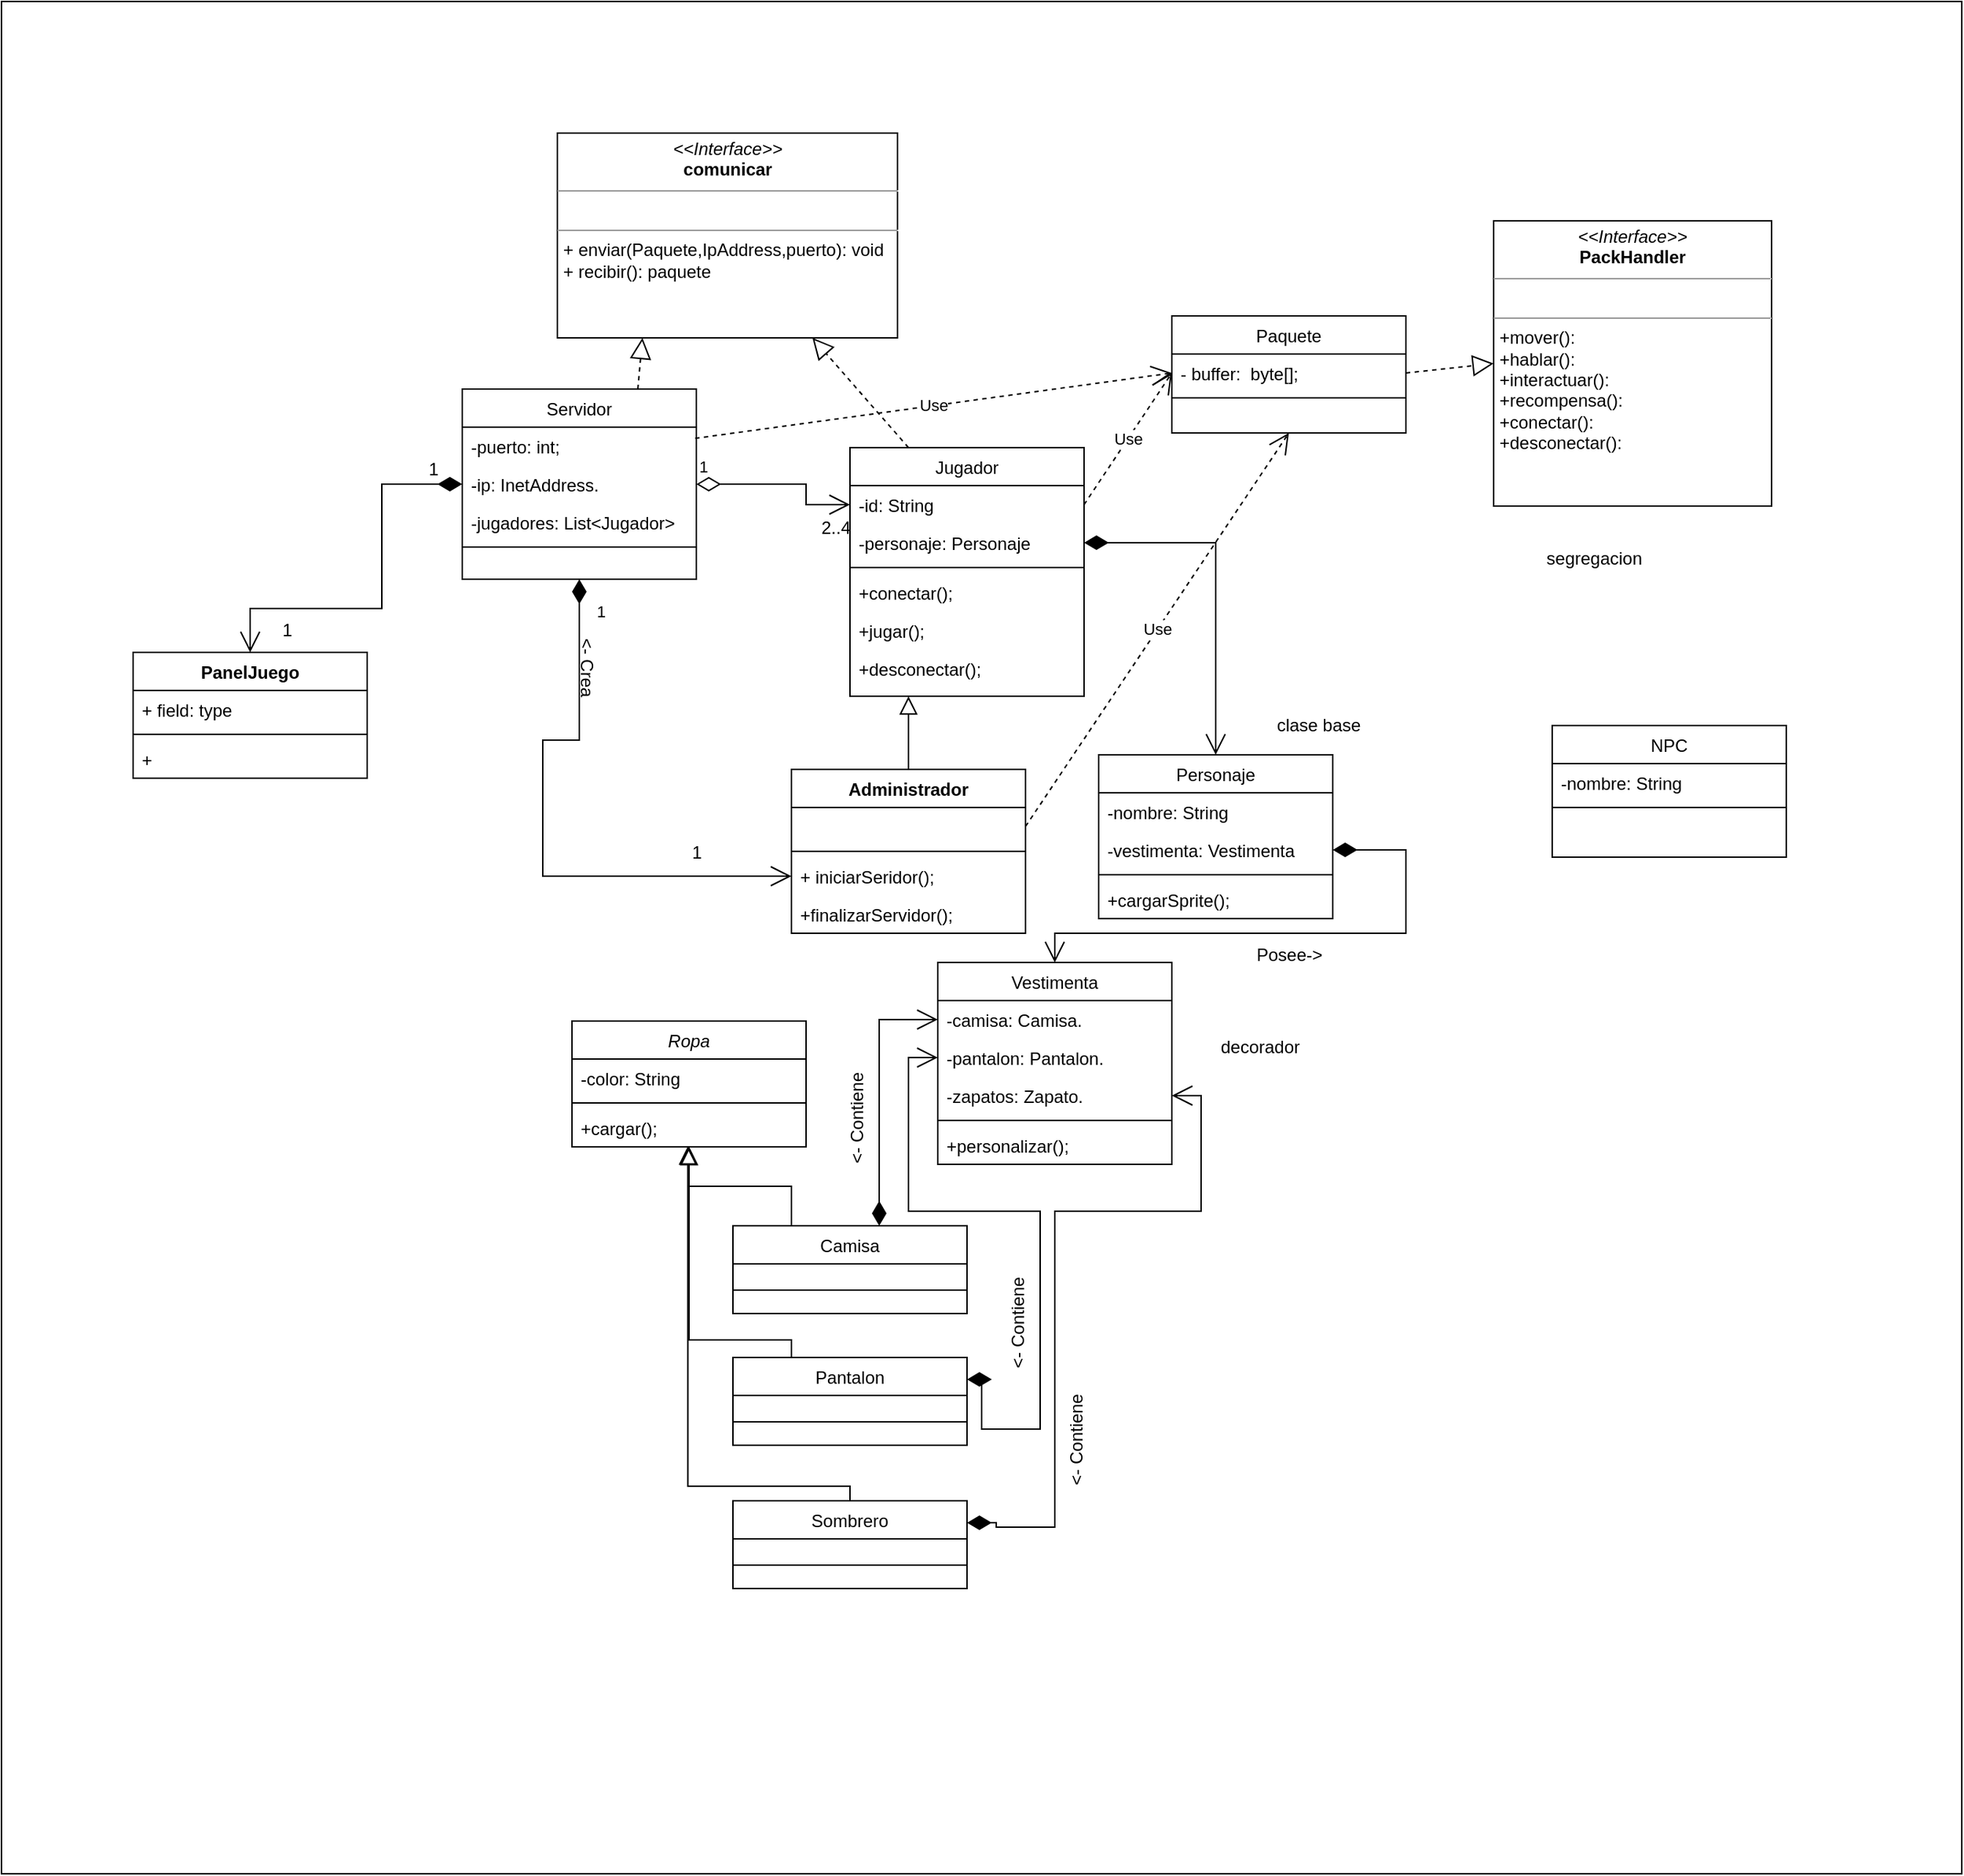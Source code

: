 <mxfile version="20.8.16" type="device" pages="2"><diagram id="C5RBs43oDa-KdzZeNtuy" name="Page-1"><mxGraphModel dx="2208" dy="1030" grid="1" gridSize="10" guides="1" tooltips="1" connect="1" arrows="1" fold="1" page="1" pageScale="1" pageWidth="1400" pageHeight="1400" math="0" shadow="0"><root><mxCell id="WIyWlLk6GJQsqaUBKTNV-0"/><mxCell id="WIyWlLk6GJQsqaUBKTNV-1" parent="WIyWlLk6GJQsqaUBKTNV-0"/><mxCell id="Hd6F01MIzJ3gEb8PlWLb-43" value="" style="rounded=0;whiteSpace=wrap;html=1;strokeColor=#000000;fillColor=none;" parent="WIyWlLk6GJQsqaUBKTNV-1" vertex="1"><mxGeometry x="30" y="30" width="1340" height="1280" as="geometry"/></mxCell><mxCell id="MxCL8MD8h3eXffwUPaqY-0" value="Servidor" style="swimlane;fontStyle=0;align=center;verticalAlign=top;childLayout=stackLayout;horizontal=1;startSize=26;horizontalStack=0;resizeParent=1;resizeLast=0;collapsible=1;marginBottom=0;rounded=0;shadow=0;strokeWidth=1;" vertex="1" parent="WIyWlLk6GJQsqaUBKTNV-1"><mxGeometry x="345" y="295" width="160" height="130" as="geometry"><mxRectangle x="130" y="380" width="160" height="26" as="alternateBounds"/></mxGeometry></mxCell><mxCell id="MxCL8MD8h3eXffwUPaqY-1" value="-puerto: int; " style="text;align=left;verticalAlign=top;spacingLeft=4;spacingRight=4;overflow=hidden;rotatable=0;points=[[0,0.5],[1,0.5]];portConstraint=eastwest;" vertex="1" parent="MxCL8MD8h3eXffwUPaqY-0"><mxGeometry y="26" width="160" height="26" as="geometry"/></mxCell><mxCell id="MxCL8MD8h3eXffwUPaqY-2" value="-ip: InetAddress. " style="text;align=left;verticalAlign=top;spacingLeft=4;spacingRight=4;overflow=hidden;rotatable=0;points=[[0,0.5],[1,0.5]];portConstraint=eastwest;rounded=0;shadow=0;html=0;" vertex="1" parent="MxCL8MD8h3eXffwUPaqY-0"><mxGeometry y="52" width="160" height="26" as="geometry"/></mxCell><mxCell id="MxCL8MD8h3eXffwUPaqY-3" value="-jugadores: List&lt;Jugador&gt;" style="text;align=left;verticalAlign=top;spacingLeft=4;spacingRight=4;overflow=hidden;rotatable=0;points=[[0,0.5],[1,0.5]];portConstraint=eastwest;rounded=0;shadow=0;html=0;" vertex="1" parent="MxCL8MD8h3eXffwUPaqY-0"><mxGeometry y="78" width="160" height="26" as="geometry"/></mxCell><mxCell id="MxCL8MD8h3eXffwUPaqY-4" value="" style="line;html=1;strokeWidth=1;align=left;verticalAlign=middle;spacingTop=-1;spacingLeft=3;spacingRight=3;rotatable=0;labelPosition=right;points=[];portConstraint=eastwest;" vertex="1" parent="MxCL8MD8h3eXffwUPaqY-0"><mxGeometry y="104" width="160" height="8" as="geometry"/></mxCell><mxCell id="MxCL8MD8h3eXffwUPaqY-5" value="Jugador" style="swimlane;fontStyle=0;align=center;verticalAlign=top;childLayout=stackLayout;horizontal=1;startSize=26;horizontalStack=0;resizeParent=1;resizeLast=0;collapsible=1;marginBottom=0;rounded=0;shadow=0;strokeWidth=1;" vertex="1" parent="WIyWlLk6GJQsqaUBKTNV-1"><mxGeometry x="610" y="335" width="160" height="170" as="geometry"><mxRectangle x="340" y="380" width="170" height="26" as="alternateBounds"/></mxGeometry></mxCell><mxCell id="MxCL8MD8h3eXffwUPaqY-6" value="-id: String" style="text;align=left;verticalAlign=top;spacingLeft=4;spacingRight=4;overflow=hidden;rotatable=0;points=[[0,0.5],[1,0.5]];portConstraint=eastwest;" vertex="1" parent="MxCL8MD8h3eXffwUPaqY-5"><mxGeometry y="26" width="160" height="26" as="geometry"/></mxCell><mxCell id="MxCL8MD8h3eXffwUPaqY-7" value="-personaje: Personaje" style="text;align=left;verticalAlign=top;spacingLeft=4;spacingRight=4;overflow=hidden;rotatable=0;points=[[0,0.5],[1,0.5]];portConstraint=eastwest;" vertex="1" parent="MxCL8MD8h3eXffwUPaqY-5"><mxGeometry y="52" width="160" height="26" as="geometry"/></mxCell><mxCell id="MxCL8MD8h3eXffwUPaqY-8" value="" style="line;html=1;strokeWidth=1;align=left;verticalAlign=middle;spacingTop=-1;spacingLeft=3;spacingRight=3;rotatable=0;labelPosition=right;points=[];portConstraint=eastwest;" vertex="1" parent="MxCL8MD8h3eXffwUPaqY-5"><mxGeometry y="78" width="160" height="8" as="geometry"/></mxCell><mxCell id="MxCL8MD8h3eXffwUPaqY-9" value="+conectar(); " style="text;align=left;verticalAlign=top;spacingLeft=4;spacingRight=4;overflow=hidden;rotatable=0;points=[[0,0.5],[1,0.5]];portConstraint=eastwest;" vertex="1" parent="MxCL8MD8h3eXffwUPaqY-5"><mxGeometry y="86" width="160" height="26" as="geometry"/></mxCell><mxCell id="MxCL8MD8h3eXffwUPaqY-10" value="+jugar(); " style="text;align=left;verticalAlign=top;spacingLeft=4;spacingRight=4;overflow=hidden;rotatable=0;points=[[0,0.5],[1,0.5]];portConstraint=eastwest;" vertex="1" parent="MxCL8MD8h3eXffwUPaqY-5"><mxGeometry y="112" width="160" height="26" as="geometry"/></mxCell><mxCell id="MxCL8MD8h3eXffwUPaqY-11" value="+desconectar(); " style="text;align=left;verticalAlign=top;spacingLeft=4;spacingRight=4;overflow=hidden;rotatable=0;points=[[0,0.5],[1,0.5]];portConstraint=eastwest;" vertex="1" parent="MxCL8MD8h3eXffwUPaqY-5"><mxGeometry y="138" width="160" height="26" as="geometry"/></mxCell><mxCell id="MxCL8MD8h3eXffwUPaqY-12" value="Paquete" style="swimlane;fontStyle=0;align=center;verticalAlign=top;childLayout=stackLayout;horizontal=1;startSize=26;horizontalStack=0;resizeParent=1;resizeLast=0;collapsible=1;marginBottom=0;rounded=0;shadow=0;strokeWidth=1;" vertex="1" parent="WIyWlLk6GJQsqaUBKTNV-1"><mxGeometry x="830" y="245" width="160" height="80" as="geometry"><mxRectangle x="550" y="140" width="160" height="26" as="alternateBounds"/></mxGeometry></mxCell><mxCell id="MxCL8MD8h3eXffwUPaqY-13" value="- buffer:  byte[]; " style="text;align=left;verticalAlign=top;spacingLeft=4;spacingRight=4;overflow=hidden;rotatable=0;points=[[0,0.5],[1,0.5]];portConstraint=eastwest;" vertex="1" parent="MxCL8MD8h3eXffwUPaqY-12"><mxGeometry y="26" width="160" height="26" as="geometry"/></mxCell><mxCell id="MxCL8MD8h3eXffwUPaqY-14" value="" style="line;html=1;strokeWidth=1;align=left;verticalAlign=middle;spacingTop=-1;spacingLeft=3;spacingRight=3;rotatable=0;labelPosition=right;points=[];portConstraint=eastwest;" vertex="1" parent="MxCL8MD8h3eXffwUPaqY-12"><mxGeometry y="52" width="160" height="8" as="geometry"/></mxCell><mxCell id="MxCL8MD8h3eXffwUPaqY-15" value="Personaje" style="swimlane;fontStyle=0;align=center;verticalAlign=top;childLayout=stackLayout;horizontal=1;startSize=26;horizontalStack=0;resizeParent=1;resizeLast=0;collapsible=1;marginBottom=0;rounded=0;shadow=0;strokeWidth=1;" vertex="1" parent="WIyWlLk6GJQsqaUBKTNV-1"><mxGeometry x="780" y="545" width="160" height="112" as="geometry"><mxRectangle x="340" y="380" width="170" height="26" as="alternateBounds"/></mxGeometry></mxCell><mxCell id="MxCL8MD8h3eXffwUPaqY-16" value="-nombre: String" style="text;align=left;verticalAlign=top;spacingLeft=4;spacingRight=4;overflow=hidden;rotatable=0;points=[[0,0.5],[1,0.5]];portConstraint=eastwest;" vertex="1" parent="MxCL8MD8h3eXffwUPaqY-15"><mxGeometry y="26" width="160" height="26" as="geometry"/></mxCell><mxCell id="MxCL8MD8h3eXffwUPaqY-17" value="-vestimenta: Vestimenta" style="text;align=left;verticalAlign=top;spacingLeft=4;spacingRight=4;overflow=hidden;rotatable=0;points=[[0,0.5],[1,0.5]];portConstraint=eastwest;" vertex="1" parent="MxCL8MD8h3eXffwUPaqY-15"><mxGeometry y="52" width="160" height="26" as="geometry"/></mxCell><mxCell id="MxCL8MD8h3eXffwUPaqY-18" value="" style="line;html=1;strokeWidth=1;align=left;verticalAlign=middle;spacingTop=-1;spacingLeft=3;spacingRight=3;rotatable=0;labelPosition=right;points=[];portConstraint=eastwest;" vertex="1" parent="MxCL8MD8h3eXffwUPaqY-15"><mxGeometry y="78" width="160" height="8" as="geometry"/></mxCell><mxCell id="MxCL8MD8h3eXffwUPaqY-19" value="+cargarSprite(); " style="text;align=left;verticalAlign=top;spacingLeft=4;spacingRight=4;overflow=hidden;rotatable=0;points=[[0,0.5],[1,0.5]];portConstraint=eastwest;" vertex="1" parent="MxCL8MD8h3eXffwUPaqY-15"><mxGeometry y="86" width="160" height="26" as="geometry"/></mxCell><mxCell id="MxCL8MD8h3eXffwUPaqY-20" value="Vestimenta" style="swimlane;fontStyle=0;align=center;verticalAlign=top;childLayout=stackLayout;horizontal=1;startSize=26;horizontalStack=0;resizeParent=1;resizeLast=0;collapsible=1;marginBottom=0;rounded=0;shadow=0;strokeWidth=1;" vertex="1" parent="WIyWlLk6GJQsqaUBKTNV-1"><mxGeometry x="670" y="687" width="160" height="138" as="geometry"><mxRectangle x="340" y="380" width="170" height="26" as="alternateBounds"/></mxGeometry></mxCell><mxCell id="MxCL8MD8h3eXffwUPaqY-21" value="-camisa: Camisa. " style="text;align=left;verticalAlign=top;spacingLeft=4;spacingRight=4;overflow=hidden;rotatable=0;points=[[0,0.5],[1,0.5]];portConstraint=eastwest;" vertex="1" parent="MxCL8MD8h3eXffwUPaqY-20"><mxGeometry y="26" width="160" height="26" as="geometry"/></mxCell><mxCell id="MxCL8MD8h3eXffwUPaqY-22" value="-pantalon: Pantalon. " style="text;align=left;verticalAlign=top;spacingLeft=4;spacingRight=4;overflow=hidden;rotatable=0;points=[[0,0.5],[1,0.5]];portConstraint=eastwest;" vertex="1" parent="MxCL8MD8h3eXffwUPaqY-20"><mxGeometry y="52" width="160" height="26" as="geometry"/></mxCell><mxCell id="MxCL8MD8h3eXffwUPaqY-23" value="-zapatos: Zapato. " style="text;align=left;verticalAlign=top;spacingLeft=4;spacingRight=4;overflow=hidden;rotatable=0;points=[[0,0.5],[1,0.5]];portConstraint=eastwest;" vertex="1" parent="MxCL8MD8h3eXffwUPaqY-20"><mxGeometry y="78" width="160" height="26" as="geometry"/></mxCell><mxCell id="MxCL8MD8h3eXffwUPaqY-24" value="" style="line;html=1;strokeWidth=1;align=left;verticalAlign=middle;spacingTop=-1;spacingLeft=3;spacingRight=3;rotatable=0;labelPosition=right;points=[];portConstraint=eastwest;" vertex="1" parent="MxCL8MD8h3eXffwUPaqY-20"><mxGeometry y="104" width="160" height="8" as="geometry"/></mxCell><mxCell id="MxCL8MD8h3eXffwUPaqY-25" value="+personalizar(); " style="text;align=left;verticalAlign=top;spacingLeft=4;spacingRight=4;overflow=hidden;rotatable=0;points=[[0,0.5],[1,0.5]];portConstraint=eastwest;" vertex="1" parent="MxCL8MD8h3eXffwUPaqY-20"><mxGeometry y="112" width="160" height="26" as="geometry"/></mxCell><mxCell id="MxCL8MD8h3eXffwUPaqY-26" value="Camisa" style="swimlane;fontStyle=0;align=center;verticalAlign=top;childLayout=stackLayout;horizontal=1;startSize=26;horizontalStack=0;resizeParent=1;resizeParentMax=0;resizeLast=0;collapsible=1;marginBottom=0;" vertex="1" parent="WIyWlLk6GJQsqaUBKTNV-1"><mxGeometry x="530" y="867" width="160" height="60" as="geometry"/></mxCell><mxCell id="MxCL8MD8h3eXffwUPaqY-27" value=" " style="text;strokeColor=none;fillColor=none;align=left;verticalAlign=top;spacingLeft=4;spacingRight=4;overflow=hidden;rotatable=0;points=[[0,0.5],[1,0.5]];portConstraint=eastwest;" vertex="1" parent="MxCL8MD8h3eXffwUPaqY-26"><mxGeometry y="26" width="160" height="14" as="geometry"/></mxCell><mxCell id="MxCL8MD8h3eXffwUPaqY-28" value="" style="line;strokeWidth=1;fillColor=none;align=left;verticalAlign=middle;spacingTop=-1;spacingLeft=3;spacingRight=3;rotatable=0;labelPosition=right;points=[];portConstraint=eastwest;strokeColor=inherit;" vertex="1" parent="MxCL8MD8h3eXffwUPaqY-26"><mxGeometry y="40" width="160" height="8" as="geometry"/></mxCell><mxCell id="MxCL8MD8h3eXffwUPaqY-29" value=" " style="text;strokeColor=none;fillColor=none;align=left;verticalAlign=top;spacingLeft=4;spacingRight=4;overflow=hidden;rotatable=0;points=[[0,0.5],[1,0.5]];portConstraint=eastwest;" vertex="1" parent="MxCL8MD8h3eXffwUPaqY-26"><mxGeometry y="48" width="160" height="12" as="geometry"/></mxCell><mxCell id="MxCL8MD8h3eXffwUPaqY-30" value="Pantalon" style="swimlane;fontStyle=0;align=center;verticalAlign=top;childLayout=stackLayout;horizontal=1;startSize=26;horizontalStack=0;resizeParent=1;resizeParentMax=0;resizeLast=0;collapsible=1;marginBottom=0;" vertex="1" parent="WIyWlLk6GJQsqaUBKTNV-1"><mxGeometry x="530" y="957" width="160" height="60" as="geometry"/></mxCell><mxCell id="MxCL8MD8h3eXffwUPaqY-31" value=" " style="text;strokeColor=none;fillColor=none;align=left;verticalAlign=top;spacingLeft=4;spacingRight=4;overflow=hidden;rotatable=0;points=[[0,0.5],[1,0.5]];portConstraint=eastwest;" vertex="1" parent="MxCL8MD8h3eXffwUPaqY-30"><mxGeometry y="26" width="160" height="14" as="geometry"/></mxCell><mxCell id="MxCL8MD8h3eXffwUPaqY-32" value="" style="line;strokeWidth=1;fillColor=none;align=left;verticalAlign=middle;spacingTop=-1;spacingLeft=3;spacingRight=3;rotatable=0;labelPosition=right;points=[];portConstraint=eastwest;strokeColor=inherit;" vertex="1" parent="MxCL8MD8h3eXffwUPaqY-30"><mxGeometry y="40" width="160" height="8" as="geometry"/></mxCell><mxCell id="MxCL8MD8h3eXffwUPaqY-33" value=" " style="text;strokeColor=none;fillColor=none;align=left;verticalAlign=top;spacingLeft=4;spacingRight=4;overflow=hidden;rotatable=0;points=[[0,0.5],[1,0.5]];portConstraint=eastwest;" vertex="1" parent="MxCL8MD8h3eXffwUPaqY-30"><mxGeometry y="48" width="160" height="12" as="geometry"/></mxCell><mxCell id="MxCL8MD8h3eXffwUPaqY-34" value="Sombrero" style="swimlane;fontStyle=0;align=center;verticalAlign=top;childLayout=stackLayout;horizontal=1;startSize=26;horizontalStack=0;resizeParent=1;resizeParentMax=0;resizeLast=0;collapsible=1;marginBottom=0;" vertex="1" parent="WIyWlLk6GJQsqaUBKTNV-1"><mxGeometry x="530" y="1055" width="160" height="60" as="geometry"/></mxCell><mxCell id="MxCL8MD8h3eXffwUPaqY-35" value=" " style="text;strokeColor=none;fillColor=none;align=left;verticalAlign=top;spacingLeft=4;spacingRight=4;overflow=hidden;rotatable=0;points=[[0,0.5],[1,0.5]];portConstraint=eastwest;" vertex="1" parent="MxCL8MD8h3eXffwUPaqY-34"><mxGeometry y="26" width="160" height="14" as="geometry"/></mxCell><mxCell id="MxCL8MD8h3eXffwUPaqY-36" value="" style="line;strokeWidth=1;fillColor=none;align=left;verticalAlign=middle;spacingTop=-1;spacingLeft=3;spacingRight=3;rotatable=0;labelPosition=right;points=[];portConstraint=eastwest;strokeColor=inherit;" vertex="1" parent="MxCL8MD8h3eXffwUPaqY-34"><mxGeometry y="40" width="160" height="8" as="geometry"/></mxCell><mxCell id="MxCL8MD8h3eXffwUPaqY-37" value=" " style="text;strokeColor=none;fillColor=none;align=left;verticalAlign=top;spacingLeft=4;spacingRight=4;overflow=hidden;rotatable=0;points=[[0,0.5],[1,0.5]];portConstraint=eastwest;" vertex="1" parent="MxCL8MD8h3eXffwUPaqY-34"><mxGeometry y="48" width="160" height="12" as="geometry"/></mxCell><mxCell id="MxCL8MD8h3eXffwUPaqY-38" value="" style="endArrow=open;html=1;endSize=12;startArrow=diamondThin;startSize=14;startFill=1;edgeStyle=orthogonalEdgeStyle;align=left;verticalAlign=bottom;rounded=0;entryX=0.5;entryY=0;entryDx=0;entryDy=0;exitX=1;exitY=0.5;exitDx=0;exitDy=0;" edge="1" parent="WIyWlLk6GJQsqaUBKTNV-1" source="MxCL8MD8h3eXffwUPaqY-7" target="MxCL8MD8h3eXffwUPaqY-15"><mxGeometry x="-1" y="3" relative="1" as="geometry"><mxPoint x="790" y="425" as="sourcePoint"/><mxPoint x="620" y="314" as="targetPoint"/><Array as="points"><mxPoint x="860" y="400"/></Array></mxGeometry></mxCell><mxCell id="MxCL8MD8h3eXffwUPaqY-39" value="" style="endArrow=open;html=1;endSize=12;startArrow=diamondThin;startSize=14;startFill=1;edgeStyle=orthogonalEdgeStyle;align=left;verticalAlign=bottom;rounded=0;entryX=0.5;entryY=0;entryDx=0;entryDy=0;exitX=1;exitY=0.5;exitDx=0;exitDy=0;" edge="1" parent="WIyWlLk6GJQsqaUBKTNV-1" source="MxCL8MD8h3eXffwUPaqY-17" target="MxCL8MD8h3eXffwUPaqY-20"><mxGeometry x="-1" y="3" relative="1" as="geometry"><mxPoint x="990" y="585" as="sourcePoint"/><mxPoint x="700" y="324" as="targetPoint"/><Array as="points"><mxPoint x="990" y="610"/><mxPoint x="990" y="667"/><mxPoint x="750" y="667"/></Array></mxGeometry></mxCell><mxCell id="MxCL8MD8h3eXffwUPaqY-40" value="" style="endArrow=open;html=1;endSize=12;startArrow=diamondThin;startSize=14;startFill=1;edgeStyle=orthogonalEdgeStyle;align=left;verticalAlign=bottom;rounded=0;entryX=0;entryY=0.5;entryDx=0;entryDy=0;" edge="1" parent="WIyWlLk6GJQsqaUBKTNV-1" source="MxCL8MD8h3eXffwUPaqY-26" target="MxCL8MD8h3eXffwUPaqY-21"><mxGeometry x="-1" y="3" relative="1" as="geometry"><mxPoint x="760" y="697" as="sourcePoint"/><mxPoint x="690" y="590" as="targetPoint"/><Array as="points"><mxPoint x="630" y="726"/></Array></mxGeometry></mxCell><mxCell id="MxCL8MD8h3eXffwUPaqY-41" value="" style="endArrow=open;html=1;endSize=12;startArrow=diamondThin;startSize=14;startFill=1;edgeStyle=orthogonalEdgeStyle;align=left;verticalAlign=bottom;rounded=0;exitX=1;exitY=0.25;exitDx=0;exitDy=0;entryX=0;entryY=0.5;entryDx=0;entryDy=0;" edge="1" parent="WIyWlLk6GJQsqaUBKTNV-1" source="MxCL8MD8h3eXffwUPaqY-30" target="MxCL8MD8h3eXffwUPaqY-22"><mxGeometry x="-1" y="3" relative="1" as="geometry"><mxPoint x="570" y="807" as="sourcePoint"/><mxPoint x="680" y="736" as="targetPoint"/><Array as="points"><mxPoint x="700" y="1006"/><mxPoint x="740" y="1006"/><mxPoint x="740" y="857"/><mxPoint x="650" y="857"/><mxPoint x="650" y="752"/></Array></mxGeometry></mxCell><mxCell id="MxCL8MD8h3eXffwUPaqY-42" value="" style="endArrow=open;html=1;endSize=12;startArrow=diamondThin;startSize=14;startFill=1;edgeStyle=orthogonalEdgeStyle;align=left;verticalAlign=bottom;rounded=0;entryX=1;entryY=0.5;entryDx=0;entryDy=0;exitX=1;exitY=0.25;exitDx=0;exitDy=0;" edge="1" parent="WIyWlLk6GJQsqaUBKTNV-1" source="MxCL8MD8h3eXffwUPaqY-34" target="MxCL8MD8h3eXffwUPaqY-23"><mxGeometry x="-1" y="3" relative="1" as="geometry"><mxPoint x="700" y="1128" as="sourcePoint"/><mxPoint x="690" y="746" as="targetPoint"/><Array as="points"><mxPoint x="710" y="1073"/><mxPoint x="750" y="1073"/><mxPoint x="750" y="857"/><mxPoint x="850" y="857"/><mxPoint x="850" y="778"/></Array></mxGeometry></mxCell><mxCell id="MxCL8MD8h3eXffwUPaqY-43" value="Ropa" style="swimlane;fontStyle=2;align=center;verticalAlign=top;childLayout=stackLayout;horizontal=1;startSize=26;horizontalStack=0;resizeParent=1;resizeParentMax=0;resizeLast=0;collapsible=1;marginBottom=0;" vertex="1" parent="WIyWlLk6GJQsqaUBKTNV-1"><mxGeometry x="420" y="727" width="160" height="86" as="geometry"/></mxCell><mxCell id="MxCL8MD8h3eXffwUPaqY-44" value="-color: String" style="text;align=left;verticalAlign=top;spacingLeft=4;spacingRight=4;overflow=hidden;rotatable=0;points=[[0,0.5],[1,0.5]];portConstraint=eastwest;" vertex="1" parent="MxCL8MD8h3eXffwUPaqY-43"><mxGeometry y="26" width="160" height="26" as="geometry"/></mxCell><mxCell id="MxCL8MD8h3eXffwUPaqY-45" value="" style="line;strokeWidth=1;fillColor=none;align=left;verticalAlign=middle;spacingTop=-1;spacingLeft=3;spacingRight=3;rotatable=0;labelPosition=right;points=[];portConstraint=eastwest;strokeColor=inherit;" vertex="1" parent="MxCL8MD8h3eXffwUPaqY-43"><mxGeometry y="52" width="160" height="8" as="geometry"/></mxCell><mxCell id="MxCL8MD8h3eXffwUPaqY-46" value="+cargar(); " style="text;strokeColor=none;fillColor=none;align=left;verticalAlign=top;spacingLeft=4;spacingRight=4;overflow=hidden;rotatable=0;points=[[0,0.5],[1,0.5]];portConstraint=eastwest;" vertex="1" parent="MxCL8MD8h3eXffwUPaqY-43"><mxGeometry y="60" width="160" height="26" as="geometry"/></mxCell><mxCell id="MxCL8MD8h3eXffwUPaqY-47" value="" style="endArrow=block;endSize=10;endFill=0;shadow=0;strokeWidth=1;rounded=0;edgeStyle=elbowEdgeStyle;elbow=vertical;exitX=0.25;exitY=0;exitDx=0;exitDy=0;" edge="1" parent="WIyWlLk6GJQsqaUBKTNV-1" source="MxCL8MD8h3eXffwUPaqY-26" target="MxCL8MD8h3eXffwUPaqY-43"><mxGeometry width="160" relative="1" as="geometry"><mxPoint x="460" y="907" as="sourcePoint"/><mxPoint x="370" y="817" as="targetPoint"/></mxGeometry></mxCell><mxCell id="MxCL8MD8h3eXffwUPaqY-48" value="" style="endArrow=block;endSize=10;endFill=0;shadow=0;strokeWidth=1;rounded=0;edgeStyle=elbowEdgeStyle;elbow=vertical;exitX=0.25;exitY=0;exitDx=0;exitDy=0;" edge="1" parent="WIyWlLk6GJQsqaUBKTNV-1" source="MxCL8MD8h3eXffwUPaqY-30" target="MxCL8MD8h3eXffwUPaqY-43"><mxGeometry width="160" relative="1" as="geometry"><mxPoint x="470" y="917" as="sourcePoint"/><mxPoint x="500" y="817" as="targetPoint"/><Array as="points"><mxPoint x="500" y="945"/><mxPoint x="570" y="967"/></Array></mxGeometry></mxCell><mxCell id="MxCL8MD8h3eXffwUPaqY-49" value="" style="endArrow=block;endSize=10;endFill=0;shadow=0;strokeWidth=1;rounded=0;edgeStyle=elbowEdgeStyle;elbow=vertical;exitX=0.5;exitY=0;exitDx=0;exitDy=0;entryX=0.495;entryY=0.988;entryDx=0;entryDy=0;entryPerimeter=0;" edge="1" parent="WIyWlLk6GJQsqaUBKTNV-1" source="MxCL8MD8h3eXffwUPaqY-34" target="MxCL8MD8h3eXffwUPaqY-46"><mxGeometry width="160" relative="1" as="geometry"><mxPoint x="480" y="927" as="sourcePoint"/><mxPoint x="390" y="837" as="targetPoint"/><Array as="points"><mxPoint x="560" y="1045"/></Array></mxGeometry></mxCell><mxCell id="MxCL8MD8h3eXffwUPaqY-50" value="NPC" style="swimlane;fontStyle=0;align=center;verticalAlign=top;childLayout=stackLayout;horizontal=1;startSize=26;horizontalStack=0;resizeParent=1;resizeLast=0;collapsible=1;marginBottom=0;rounded=0;shadow=0;strokeWidth=1;" vertex="1" parent="WIyWlLk6GJQsqaUBKTNV-1"><mxGeometry x="1090" y="525" width="160" height="90" as="geometry"><mxRectangle x="340" y="380" width="170" height="26" as="alternateBounds"/></mxGeometry></mxCell><mxCell id="MxCL8MD8h3eXffwUPaqY-51" value="-nombre: String" style="text;align=left;verticalAlign=top;spacingLeft=4;spacingRight=4;overflow=hidden;rotatable=0;points=[[0,0.5],[1,0.5]];portConstraint=eastwest;" vertex="1" parent="MxCL8MD8h3eXffwUPaqY-50"><mxGeometry y="26" width="160" height="26" as="geometry"/></mxCell><mxCell id="MxCL8MD8h3eXffwUPaqY-52" value="" style="line;html=1;strokeWidth=1;align=left;verticalAlign=middle;spacingTop=-1;spacingLeft=3;spacingRight=3;rotatable=0;labelPosition=right;points=[];portConstraint=eastwest;" vertex="1" parent="MxCL8MD8h3eXffwUPaqY-50"><mxGeometry y="52" width="160" height="8" as="geometry"/></mxCell><mxCell id="MxCL8MD8h3eXffwUPaqY-53" value="Posee-&amp;gt;" style="text;html=1;align=center;verticalAlign=middle;resizable=0;points=[];autosize=1;strokeColor=none;fillColor=none;" vertex="1" parent="WIyWlLk6GJQsqaUBKTNV-1"><mxGeometry x="875" y="667" width="70" height="30" as="geometry"/></mxCell><mxCell id="MxCL8MD8h3eXffwUPaqY-54" value="&amp;lt;- Contiene&amp;nbsp;" style="text;html=1;align=center;verticalAlign=middle;resizable=0;points=[];autosize=1;strokeColor=none;fillColor=none;rotation=-90;" vertex="1" parent="WIyWlLk6GJQsqaUBKTNV-1"><mxGeometry x="570" y="777" width="90" height="30" as="geometry"/></mxCell><mxCell id="MxCL8MD8h3eXffwUPaqY-55" value="&amp;lt;- Contiene&amp;nbsp;" style="text;html=1;align=center;verticalAlign=middle;resizable=0;points=[];autosize=1;strokeColor=none;fillColor=none;rotation=-90;" vertex="1" parent="WIyWlLk6GJQsqaUBKTNV-1"><mxGeometry x="680" y="917" width="90" height="30" as="geometry"/></mxCell><mxCell id="MxCL8MD8h3eXffwUPaqY-56" value="&amp;lt;- Contiene&amp;nbsp;" style="text;html=1;align=center;verticalAlign=middle;resizable=0;points=[];autosize=1;strokeColor=none;fillColor=none;rotation=-90;" vertex="1" parent="WIyWlLk6GJQsqaUBKTNV-1"><mxGeometry x="720" y="997" width="90" height="30" as="geometry"/></mxCell><mxCell id="MxCL8MD8h3eXffwUPaqY-57" value="1" style="endArrow=open;html=1;endSize=12;startArrow=diamondThin;startSize=14;startFill=1;edgeStyle=orthogonalEdgeStyle;align=left;verticalAlign=bottom;rounded=0;exitX=0.5;exitY=1;exitDx=0;exitDy=0;entryX=0;entryY=0.5;entryDx=0;entryDy=0;" edge="1" parent="WIyWlLk6GJQsqaUBKTNV-1" source="MxCL8MD8h3eXffwUPaqY-0" target="MxCL8MD8h3eXffwUPaqY-71"><mxGeometry x="-0.843" y="10" relative="1" as="geometry"><mxPoint x="610" y="515" as="sourcePoint"/><mxPoint x="770" y="515" as="targetPoint"/><Array as="points"><mxPoint x="425" y="535"/><mxPoint x="400" y="535"/><mxPoint x="400" y="628"/></Array><mxPoint as="offset"/></mxGeometry></mxCell><mxCell id="MxCL8MD8h3eXffwUPaqY-58" value="&lt;p style=&quot;margin:0px;margin-top:4px;text-align:center;&quot;&gt;&lt;i&gt;&amp;lt;&amp;lt;Interface&amp;gt;&amp;gt;&lt;/i&gt;&lt;br&gt;&lt;b&gt;comunicar&lt;/b&gt;&lt;/p&gt;&lt;hr size=&quot;1&quot;&gt;&lt;p style=&quot;margin:0px;margin-left:4px;&quot;&gt;&lt;br&gt;&lt;/p&gt;&lt;hr size=&quot;1&quot;&gt;&lt;p style=&quot;margin:0px;margin-left:4px;&quot;&gt;+ enviar(Paquete,IpAddress,puerto): void&lt;br&gt;+ recibir(): paquete&lt;/p&gt;" style="verticalAlign=top;align=left;overflow=fill;fontSize=12;fontFamily=Helvetica;html=1;" vertex="1" parent="WIyWlLk6GJQsqaUBKTNV-1"><mxGeometry x="410" y="120" width="232.5" height="140" as="geometry"/></mxCell><mxCell id="MxCL8MD8h3eXffwUPaqY-59" value="" style="endArrow=block;dashed=1;endFill=0;endSize=12;html=1;rounded=0;exitX=0.75;exitY=0;exitDx=0;exitDy=0;entryX=0.25;entryY=1;entryDx=0;entryDy=0;" edge="1" parent="WIyWlLk6GJQsqaUBKTNV-1" source="MxCL8MD8h3eXffwUPaqY-0" target="MxCL8MD8h3eXffwUPaqY-58"><mxGeometry width="160" relative="1" as="geometry"><mxPoint x="440" y="335" as="sourcePoint"/><mxPoint x="720" y="285" as="targetPoint"/></mxGeometry></mxCell><mxCell id="MxCL8MD8h3eXffwUPaqY-60" value="" style="endArrow=block;dashed=1;endFill=0;endSize=12;html=1;rounded=0;exitX=0.25;exitY=0;exitDx=0;exitDy=0;entryX=0.75;entryY=1;entryDx=0;entryDy=0;" edge="1" parent="WIyWlLk6GJQsqaUBKTNV-1" source="MxCL8MD8h3eXffwUPaqY-5" target="MxCL8MD8h3eXffwUPaqY-58"><mxGeometry width="160" relative="1" as="geometry"><mxPoint x="526.25" y="335" as="sourcePoint"/><mxPoint x="520" y="265" as="targetPoint"/></mxGeometry></mxCell><mxCell id="MxCL8MD8h3eXffwUPaqY-61" value="PanelJuego" style="swimlane;fontStyle=1;align=center;verticalAlign=top;childLayout=stackLayout;horizontal=1;startSize=26;horizontalStack=0;resizeParent=1;resizeParentMax=0;resizeLast=0;collapsible=1;marginBottom=0;" vertex="1" parent="WIyWlLk6GJQsqaUBKTNV-1"><mxGeometry x="120" y="475" width="160" height="86" as="geometry"/></mxCell><mxCell id="MxCL8MD8h3eXffwUPaqY-62" value="+ field: type" style="text;strokeColor=none;fillColor=none;align=left;verticalAlign=top;spacingLeft=4;spacingRight=4;overflow=hidden;rotatable=0;points=[[0,0.5],[1,0.5]];portConstraint=eastwest;" vertex="1" parent="MxCL8MD8h3eXffwUPaqY-61"><mxGeometry y="26" width="160" height="26" as="geometry"/></mxCell><mxCell id="MxCL8MD8h3eXffwUPaqY-63" value="" style="line;strokeWidth=1;fillColor=none;align=left;verticalAlign=middle;spacingTop=-1;spacingLeft=3;spacingRight=3;rotatable=0;labelPosition=right;points=[];portConstraint=eastwest;strokeColor=inherit;" vertex="1" parent="MxCL8MD8h3eXffwUPaqY-61"><mxGeometry y="52" width="160" height="8" as="geometry"/></mxCell><mxCell id="MxCL8MD8h3eXffwUPaqY-64" value="+ " style="text;strokeColor=none;fillColor=none;align=left;verticalAlign=top;spacingLeft=4;spacingRight=4;overflow=hidden;rotatable=0;points=[[0,0.5],[1,0.5]];portConstraint=eastwest;" vertex="1" parent="MxCL8MD8h3eXffwUPaqY-61"><mxGeometry y="60" width="160" height="26" as="geometry"/></mxCell><mxCell id="MxCL8MD8h3eXffwUPaqY-65" value="" style="endArrow=open;html=1;endSize=12;startArrow=diamondThin;startSize=14;startFill=1;edgeStyle=orthogonalEdgeStyle;align=left;verticalAlign=bottom;rounded=0;entryX=0.5;entryY=0;entryDx=0;entryDy=0;exitX=0;exitY=0.5;exitDx=0;exitDy=0;" edge="1" parent="WIyWlLk6GJQsqaUBKTNV-1" source="MxCL8MD8h3eXffwUPaqY-2" target="MxCL8MD8h3eXffwUPaqY-61"><mxGeometry x="-1" y="3" relative="1" as="geometry"><mxPoint x="290" y="365" as="sourcePoint"/><mxPoint x="290" y="437" as="targetPoint"/><Array as="points"><mxPoint x="290" y="360"/><mxPoint x="290" y="445"/><mxPoint x="200" y="445"/></Array></mxGeometry></mxCell><mxCell id="MxCL8MD8h3eXffwUPaqY-66" value="1" style="text;html=1;align=center;verticalAlign=middle;resizable=0;points=[];autosize=1;strokeColor=none;fillColor=none;" vertex="1" parent="WIyWlLk6GJQsqaUBKTNV-1"><mxGeometry x="210" y="445" width="30" height="30" as="geometry"/></mxCell><mxCell id="MxCL8MD8h3eXffwUPaqY-67" value="1" style="text;html=1;align=center;verticalAlign=middle;resizable=0;points=[];autosize=1;strokeColor=none;fillColor=none;" vertex="1" parent="WIyWlLk6GJQsqaUBKTNV-1"><mxGeometry x="310" y="335" width="30" height="30" as="geometry"/></mxCell><mxCell id="MxCL8MD8h3eXffwUPaqY-68" value="Administrador" style="swimlane;fontStyle=1;align=center;verticalAlign=top;childLayout=stackLayout;horizontal=1;startSize=26;horizontalStack=0;resizeParent=1;resizeParentMax=0;resizeLast=0;collapsible=1;marginBottom=0;" vertex="1" parent="WIyWlLk6GJQsqaUBKTNV-1"><mxGeometry x="570" y="555" width="160" height="112" as="geometry"/></mxCell><mxCell id="MxCL8MD8h3eXffwUPaqY-69" value=" " style="text;strokeColor=none;fillColor=none;align=left;verticalAlign=top;spacingLeft=4;spacingRight=4;overflow=hidden;rotatable=0;points=[[0,0.5],[1,0.5]];portConstraint=eastwest;" vertex="1" parent="MxCL8MD8h3eXffwUPaqY-68"><mxGeometry y="26" width="160" height="26" as="geometry"/></mxCell><mxCell id="MxCL8MD8h3eXffwUPaqY-70" value="" style="line;strokeWidth=1;fillColor=none;align=left;verticalAlign=middle;spacingTop=-1;spacingLeft=3;spacingRight=3;rotatable=0;labelPosition=right;points=[];portConstraint=eastwest;strokeColor=inherit;" vertex="1" parent="MxCL8MD8h3eXffwUPaqY-68"><mxGeometry y="52" width="160" height="8" as="geometry"/></mxCell><mxCell id="MxCL8MD8h3eXffwUPaqY-71" value="+ iniciarSeridor(); " style="text;strokeColor=none;fillColor=none;align=left;verticalAlign=top;spacingLeft=4;spacingRight=4;overflow=hidden;rotatable=0;points=[[0,0.5],[1,0.5]];portConstraint=eastwest;" vertex="1" parent="MxCL8MD8h3eXffwUPaqY-68"><mxGeometry y="60" width="160" height="26" as="geometry"/></mxCell><mxCell id="MxCL8MD8h3eXffwUPaqY-72" value="+finalizarServidor(); " style="text;align=left;verticalAlign=top;spacingLeft=4;spacingRight=4;overflow=hidden;rotatable=0;points=[[0,0.5],[1,0.5]];portConstraint=eastwest;" vertex="1" parent="MxCL8MD8h3eXffwUPaqY-68"><mxGeometry y="86" width="160" height="26" as="geometry"/></mxCell><mxCell id="MxCL8MD8h3eXffwUPaqY-73" value="" style="endArrow=block;endSize=10;endFill=0;shadow=0;strokeWidth=1;rounded=0;edgeStyle=elbowEdgeStyle;elbow=vertical;exitX=0.5;exitY=0;exitDx=0;exitDy=0;entryX=0.25;entryY=1;entryDx=0;entryDy=0;" edge="1" parent="WIyWlLk6GJQsqaUBKTNV-1" source="MxCL8MD8h3eXffwUPaqY-68" target="MxCL8MD8h3eXffwUPaqY-5"><mxGeometry width="160" relative="1" as="geometry"><mxPoint x="480" y="756" as="sourcePoint"/><mxPoint x="410" y="702" as="targetPoint"/><Array as="points"><mxPoint x="620" y="535"/></Array></mxGeometry></mxCell><mxCell id="MxCL8MD8h3eXffwUPaqY-74" value="1" style="text;html=1;align=center;verticalAlign=middle;resizable=0;points=[];autosize=1;strokeColor=none;fillColor=none;" vertex="1" parent="WIyWlLk6GJQsqaUBKTNV-1"><mxGeometry x="490" y="597" width="30" height="30" as="geometry"/></mxCell><mxCell id="MxCL8MD8h3eXffwUPaqY-75" value="1" style="endArrow=open;html=1;endSize=12;startArrow=diamondThin;startSize=14;startFill=0;edgeStyle=orthogonalEdgeStyle;align=left;verticalAlign=bottom;rounded=0;exitX=1;exitY=0.5;exitDx=0;exitDy=0;entryX=0;entryY=0.5;entryDx=0;entryDy=0;" edge="1" parent="WIyWlLk6GJQsqaUBKTNV-1" source="MxCL8MD8h3eXffwUPaqY-2" target="MxCL8MD8h3eXffwUPaqY-6"><mxGeometry x="-1" y="3" relative="1" as="geometry"><mxPoint x="440" y="375" as="sourcePoint"/><mxPoint x="580" y="375" as="targetPoint"/><Array as="points"><mxPoint x="580" y="360"/><mxPoint x="580" y="374"/></Array></mxGeometry></mxCell><mxCell id="MxCL8MD8h3eXffwUPaqY-76" value="2..4" style="text;html=1;align=center;verticalAlign=middle;resizable=0;points=[];autosize=1;strokeColor=none;fillColor=none;" vertex="1" parent="WIyWlLk6GJQsqaUBKTNV-1"><mxGeometry x="580" y="375" width="40" height="30" as="geometry"/></mxCell><mxCell id="MxCL8MD8h3eXffwUPaqY-77" value="&lt;p style=&quot;margin:0px;margin-top:4px;text-align:center;&quot;&gt;&lt;i&gt;&amp;lt;&amp;lt;Interface&amp;gt;&amp;gt;&lt;/i&gt;&lt;br&gt;&lt;b&gt;PackHandler&lt;/b&gt;&lt;/p&gt;&lt;hr size=&quot;1&quot;&gt;&lt;p style=&quot;margin:0px;margin-left:4px;&quot;&gt;&lt;br&gt;&lt;/p&gt;&lt;hr size=&quot;1&quot;&gt;&lt;p style=&quot;margin:0px;margin-left:4px;&quot;&gt;+mover():&amp;nbsp;&lt;br&gt;+hablar():&lt;/p&gt;&lt;p style=&quot;margin:0px;margin-left:4px;&quot;&gt;+interactuar():&lt;/p&gt;&lt;p style=&quot;margin:0px;margin-left:4px;&quot;&gt;+recompensa():&lt;/p&gt;&lt;p style=&quot;margin:0px;margin-left:4px;&quot;&gt;+conectar():&lt;/p&gt;&lt;p style=&quot;margin:0px;margin-left:4px;&quot;&gt;+desconectar():&lt;/p&gt;" style="verticalAlign=top;align=left;overflow=fill;fontSize=12;fontFamily=Helvetica;html=1;" vertex="1" parent="WIyWlLk6GJQsqaUBKTNV-1"><mxGeometry x="1050" y="180" width="190" height="195" as="geometry"/></mxCell><mxCell id="MxCL8MD8h3eXffwUPaqY-78" value="" style="endArrow=block;dashed=1;endFill=0;endSize=12;html=1;rounded=0;exitX=1;exitY=0.5;exitDx=0;exitDy=0;entryX=0;entryY=0.5;entryDx=0;entryDy=0;" edge="1" parent="WIyWlLk6GJQsqaUBKTNV-1" source="MxCL8MD8h3eXffwUPaqY-13" target="MxCL8MD8h3eXffwUPaqY-77"><mxGeometry width="160" relative="1" as="geometry"><mxPoint x="1180" y="303.5" as="sourcePoint"/><mxPoint x="1144.375" y="248.5" as="targetPoint"/></mxGeometry></mxCell><mxCell id="MxCL8MD8h3eXffwUPaqY-79" value="Use" style="endArrow=open;endSize=12;dashed=1;html=1;rounded=0;exitX=1;exitY=0.5;exitDx=0;exitDy=0;entryX=0;entryY=0.5;entryDx=0;entryDy=0;" edge="1" parent="WIyWlLk6GJQsqaUBKTNV-1" source="MxCL8MD8h3eXffwUPaqY-6" target="MxCL8MD8h3eXffwUPaqY-13"><mxGeometry width="160" relative="1" as="geometry"><mxPoint x="1040" y="315" as="sourcePoint"/><mxPoint x="1200" y="315" as="targetPoint"/></mxGeometry></mxCell><mxCell id="MxCL8MD8h3eXffwUPaqY-80" value="Use" style="endArrow=open;endSize=12;dashed=1;html=1;rounded=0;exitX=0.995;exitY=0.295;exitDx=0;exitDy=0;exitPerimeter=0;entryX=0;entryY=0.5;entryDx=0;entryDy=0;" edge="1" parent="WIyWlLk6GJQsqaUBKTNV-1" source="MxCL8MD8h3eXffwUPaqY-1" target="MxCL8MD8h3eXffwUPaqY-13"><mxGeometry width="160" relative="1" as="geometry"><mxPoint x="530" y="315" as="sourcePoint"/><mxPoint x="820" y="285" as="targetPoint"/></mxGeometry></mxCell><mxCell id="MxCL8MD8h3eXffwUPaqY-81" value="Use" style="endArrow=open;endSize=12;dashed=1;html=1;rounded=0;exitX=1;exitY=0.5;exitDx=0;exitDy=0;entryX=0.5;entryY=1;entryDx=0;entryDy=0;" edge="1" parent="WIyWlLk6GJQsqaUBKTNV-1" source="MxCL8MD8h3eXffwUPaqY-69" target="MxCL8MD8h3eXffwUPaqY-12"><mxGeometry width="160" relative="1" as="geometry"><mxPoint x="760" y="384" as="sourcePoint"/><mxPoint x="840" y="294" as="targetPoint"/></mxGeometry></mxCell><mxCell id="MxCL8MD8h3eXffwUPaqY-82" value="&amp;lt;- Crea" style="text;html=1;align=center;verticalAlign=middle;resizable=0;points=[];autosize=1;strokeColor=none;fillColor=none;rotation=90;" vertex="1" parent="WIyWlLk6GJQsqaUBKTNV-1"><mxGeometry x="400" y="470" width="60" height="30" as="geometry"/></mxCell><mxCell id="MxCL8MD8h3eXffwUPaqY-83" value="segregacion&amp;nbsp;" style="text;html=1;align=center;verticalAlign=middle;resizable=0;points=[];autosize=1;strokeColor=none;fillColor=none;" vertex="1" parent="WIyWlLk6GJQsqaUBKTNV-1"><mxGeometry x="1075" y="396" width="90" height="30" as="geometry"/></mxCell><mxCell id="MxCL8MD8h3eXffwUPaqY-84" value="decorador" style="text;html=1;align=center;verticalAlign=middle;resizable=0;points=[];autosize=1;strokeColor=none;fillColor=none;" vertex="1" parent="WIyWlLk6GJQsqaUBKTNV-1"><mxGeometry x="850" y="730" width="80" height="30" as="geometry"/></mxCell><mxCell id="MxCL8MD8h3eXffwUPaqY-85" value="clase base" style="text;html=1;align=center;verticalAlign=middle;resizable=0;points=[];autosize=1;strokeColor=none;fillColor=none;" vertex="1" parent="WIyWlLk6GJQsqaUBKTNV-1"><mxGeometry x="890" y="510" width="80" height="30" as="geometry"/></mxCell></root></mxGraphModel></diagram><diagram id="UckbGqvRQwugcFI0P1ot" name="Página-2"><mxGraphModel dx="612" dy="392" grid="1" gridSize="10" guides="1" tooltips="1" connect="1" arrows="1" fold="1" page="1" pageScale="1" pageWidth="1400" pageHeight="1400" math="0" shadow="0"><root><mxCell id="0"/><mxCell id="1" parent="0"/></root></mxGraphModel></diagram></mxfile>